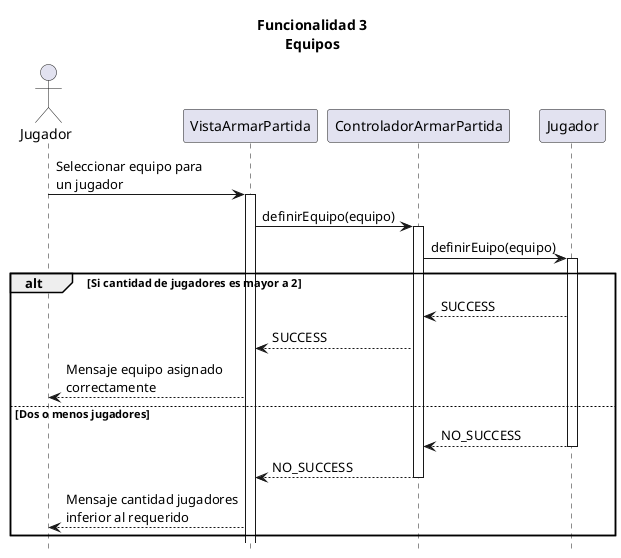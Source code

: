 @startuml
hide footbox
title Funcionalidad 3\nEquipos

actor Jugador as j

participant VistaArmarPartida as visAr
participant ControladorArmarPartida as contAr
participant Jugador as eq

j -> visAr : Seleccionar equipo para\nun jugador
activate visAr

visAr -> contAr : definirEquipo(equipo)
activate contAr

contAr -> eq : definirEuipo(equipo)
activate eq

alt Si cantidad de jugadores es mayor a 2

eq --> contAr : SUCCESS

contAr --> visAr : SUCCESS

visAr --> j : Mensaje equipo asignado\ncorrectamente

else Dos o menos jugadores

eq --> contAr : NO_SUCCESS
deactivate eq

contAr --> visAr : NO_SUCCESS
deactivate contAr

visAr --> j : Mensaje cantidad jugadores\ninferior al requerido

end

@enduml